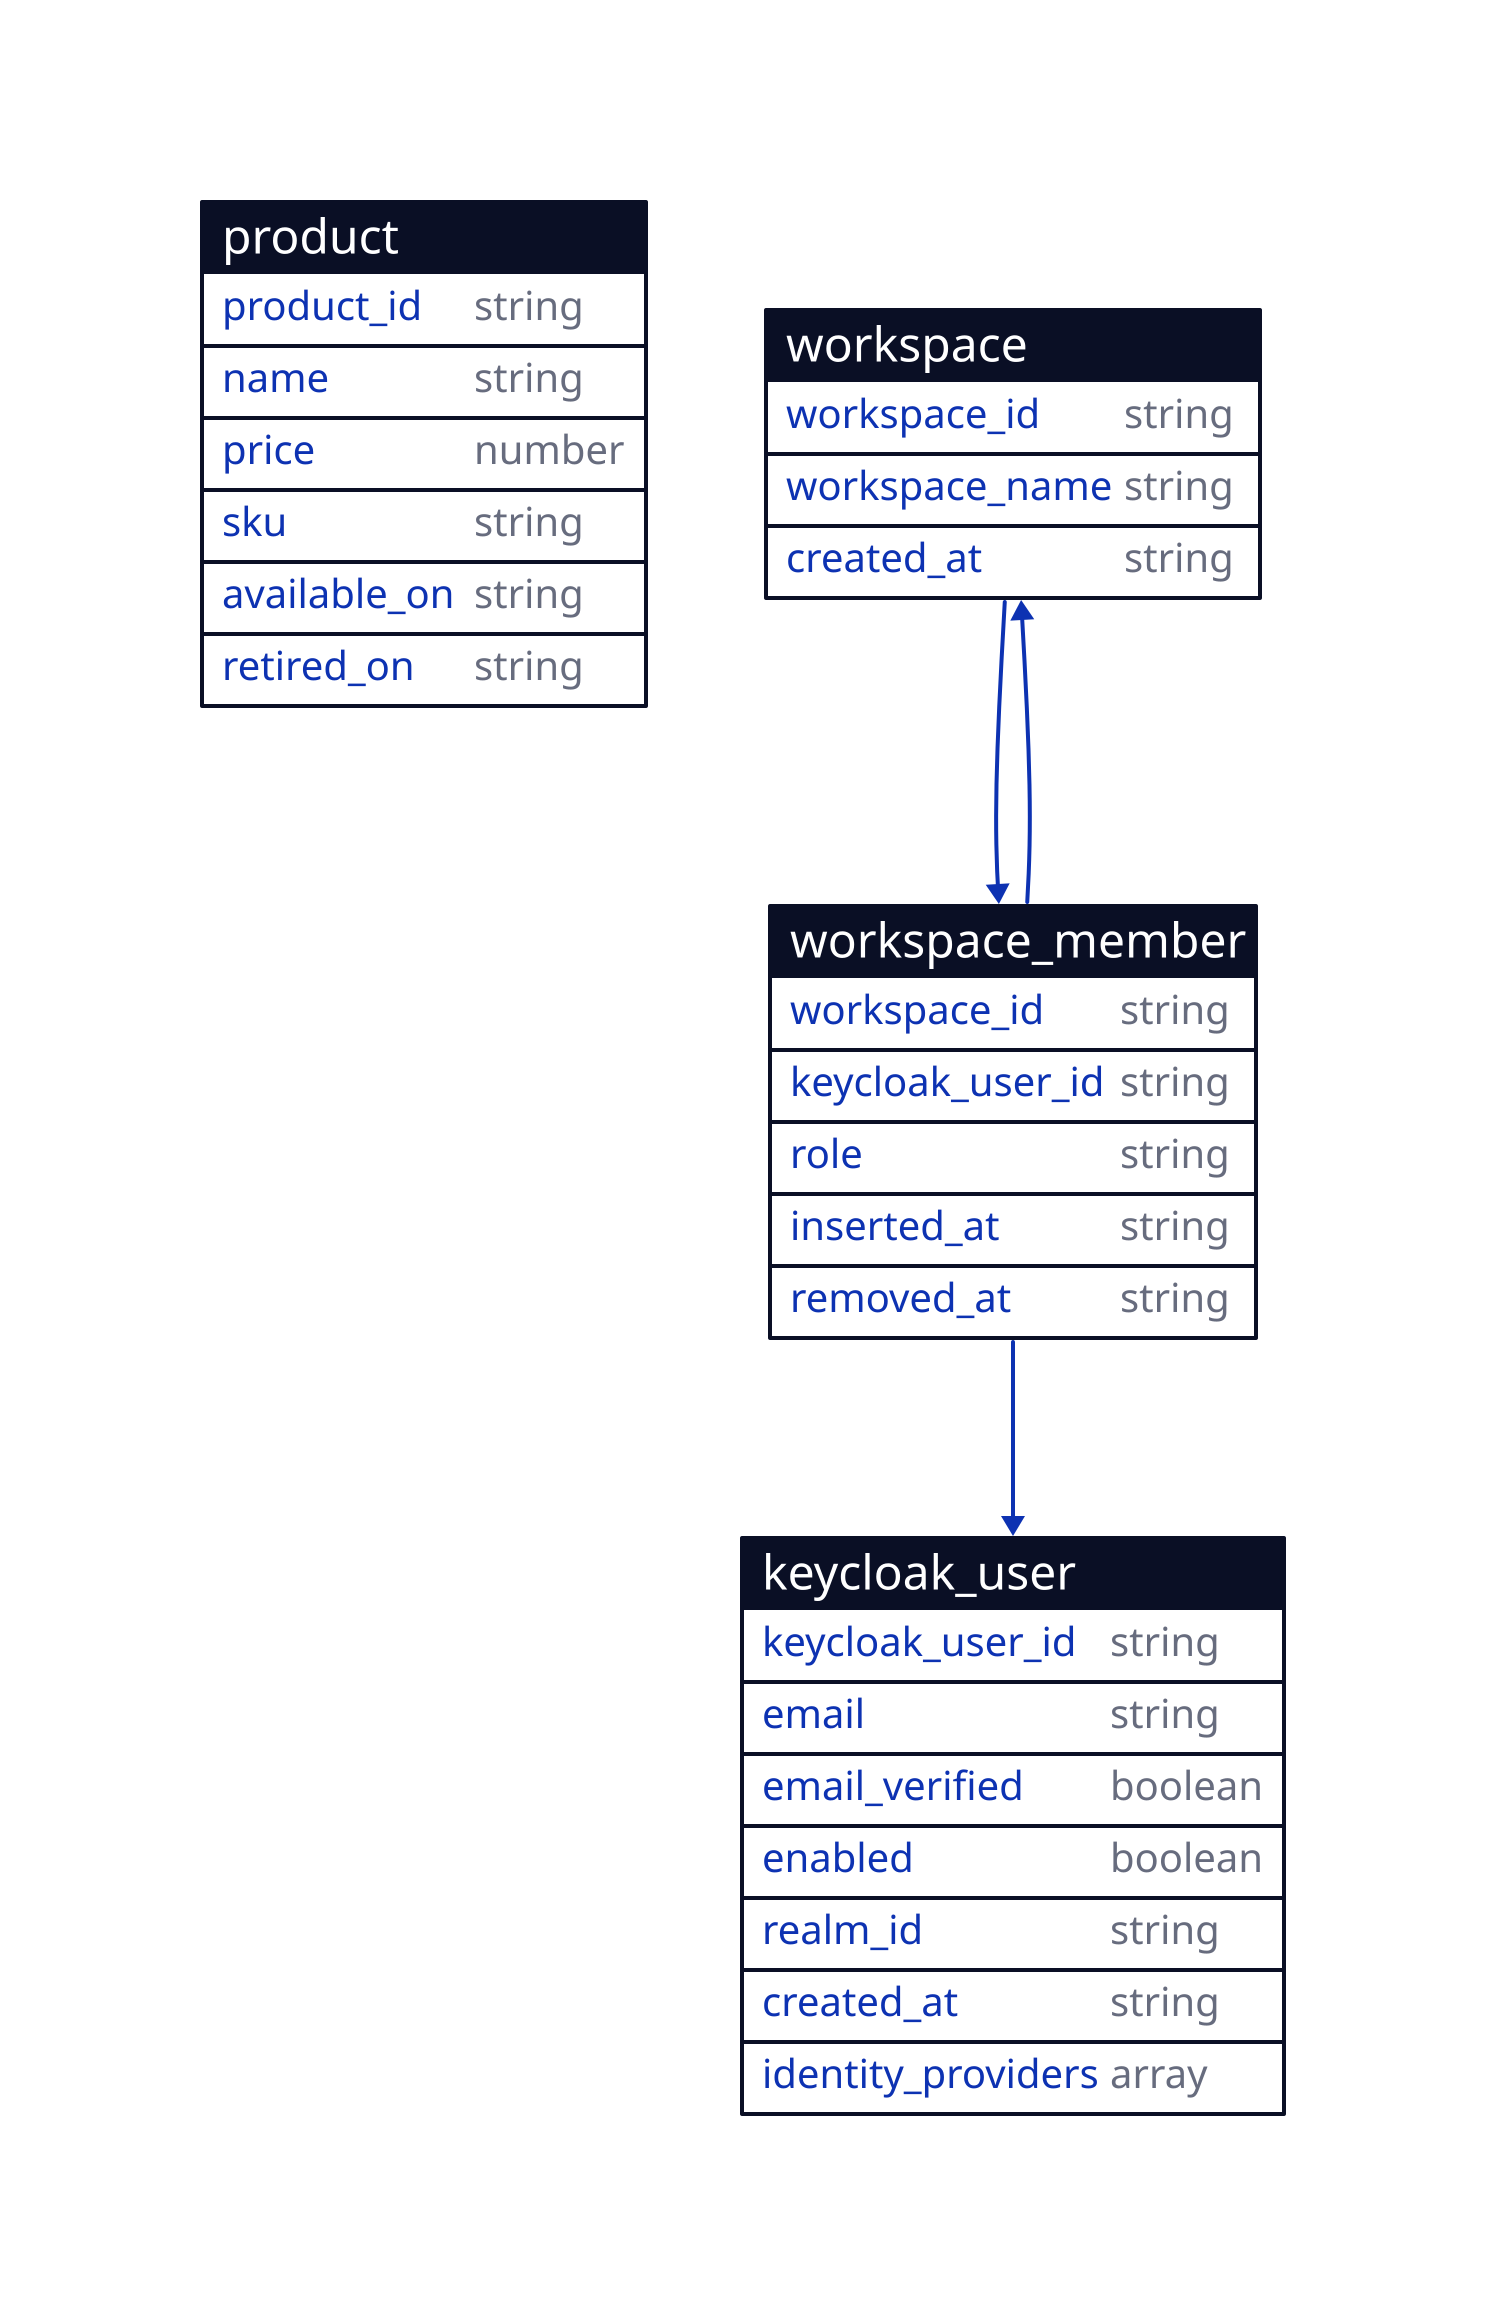 keycloak_user: {
  shape: sql_table
  keycloak_user_id: string
  email: string
  email_verified: boolean
  enabled: boolean
  realm_id: string
  created_at: string
  identity_providers: array
}
product: {
  shape: sql_table
  product_id: string
  name: string
  price: number
  sku: string
  available_on: string
  retired_on: string
}
workspace: {
  shape: sql_table
  workspace_id: string
  workspace_name: string
  created_at: string
}
workspace_member: {
  shape: sql_table
  workspace_id: string
  keycloak_user_id: string
  role: string
  inserted_at: string
  removed_at: string
}
workspace.workspace_id -> workspace_member.workspace_id
workspace_member.keycloak_user_id -> keycloak_user.keycloak_user_id
workspace_member.workspace_id -> workspace.workspace_id
